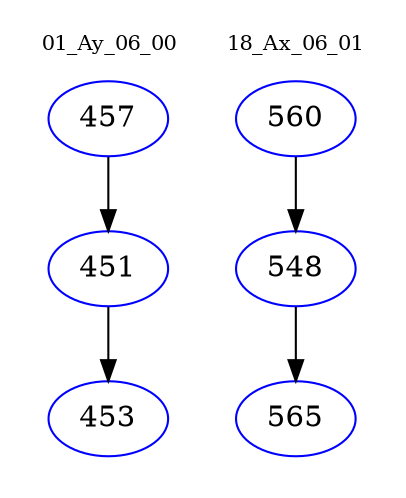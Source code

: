 digraph{
subgraph cluster_0 {
color = white
label = "01_Ay_06_00";
fontsize=10;
T0_457 [label="457", color="blue"]
T0_457 -> T0_451 [color="black"]
T0_451 [label="451", color="blue"]
T0_451 -> T0_453 [color="black"]
T0_453 [label="453", color="blue"]
}
subgraph cluster_1 {
color = white
label = "18_Ax_06_01";
fontsize=10;
T1_560 [label="560", color="blue"]
T1_560 -> T1_548 [color="black"]
T1_548 [label="548", color="blue"]
T1_548 -> T1_565 [color="black"]
T1_565 [label="565", color="blue"]
}
}
